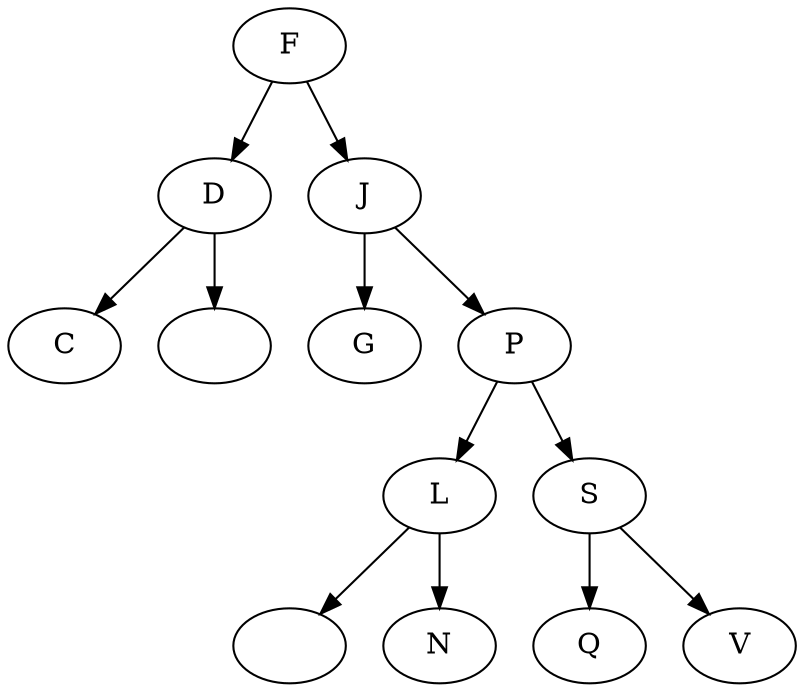 digraph G {
	"F" -> "D";
	"F" -> "J";

	"D" -> "C";
	node1 [label=""];
	"D" -> "node1";

	"J" -> "G";
	"J" -> "P";

	"P" -> "L";
	"P" -> "S";

	node2 [label=""];
	"L" -> "node2";
	"L" -> "N";

	"S" -> "Q";
	"S" -> "V";

}

